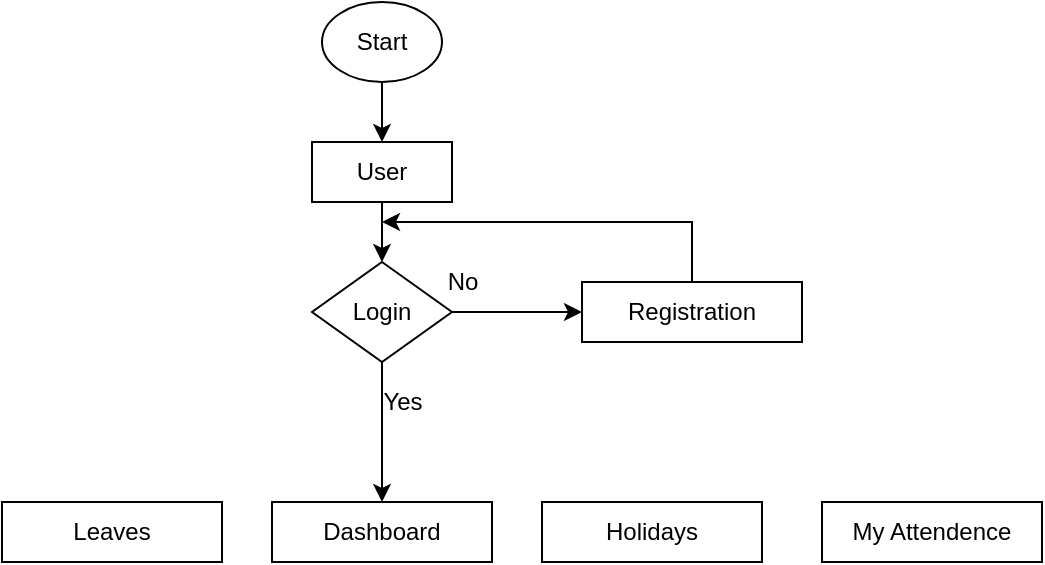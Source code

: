 <mxfile version="20.5.3" type="device"><diagram id="4glj7xxCQlL6o99zElNL" name="Page-1"><mxGraphModel dx="1038" dy="579" grid="1" gridSize="10" guides="1" tooltips="1" connect="1" arrows="1" fold="1" page="1" pageScale="1" pageWidth="850" pageHeight="1100" math="0" shadow="0"><root><mxCell id="0"/><mxCell id="1" parent="0"/><mxCell id="hnDWfGxIe2rWtYwh1EBq-1" value="Start" style="ellipse;whiteSpace=wrap;html=1;" vertex="1" parent="1"><mxGeometry x="330" y="40" width="60" height="40" as="geometry"/></mxCell><mxCell id="hnDWfGxIe2rWtYwh1EBq-2" value="User" style="rounded=0;whiteSpace=wrap;html=1;" vertex="1" parent="1"><mxGeometry x="325" y="110" width="70" height="30" as="geometry"/></mxCell><mxCell id="hnDWfGxIe2rWtYwh1EBq-3" value="Login" style="rhombus;whiteSpace=wrap;html=1;" vertex="1" parent="1"><mxGeometry x="325" y="170" width="70" height="50" as="geometry"/></mxCell><mxCell id="hnDWfGxIe2rWtYwh1EBq-4" value="" style="endArrow=classic;html=1;rounded=0;exitX=0.5;exitY=1;exitDx=0;exitDy=0;entryX=0.5;entryY=0;entryDx=0;entryDy=0;" edge="1" parent="1" source="hnDWfGxIe2rWtYwh1EBq-1" target="hnDWfGxIe2rWtYwh1EBq-2"><mxGeometry width="50" height="50" relative="1" as="geometry"><mxPoint x="400" y="330" as="sourcePoint"/><mxPoint x="450" y="280" as="targetPoint"/></mxGeometry></mxCell><mxCell id="hnDWfGxIe2rWtYwh1EBq-5" value="" style="endArrow=classic;html=1;rounded=0;exitX=0.5;exitY=1;exitDx=0;exitDy=0;" edge="1" parent="1" source="hnDWfGxIe2rWtYwh1EBq-2"><mxGeometry width="50" height="50" relative="1" as="geometry"><mxPoint x="360" y="150" as="sourcePoint"/><mxPoint x="360" y="170" as="targetPoint"/></mxGeometry></mxCell><mxCell id="hnDWfGxIe2rWtYwh1EBq-6" value="Dashboard" style="rounded=0;whiteSpace=wrap;html=1;" vertex="1" parent="1"><mxGeometry x="305" y="290" width="110" height="30" as="geometry"/></mxCell><mxCell id="hnDWfGxIe2rWtYwh1EBq-7" value="" style="endArrow=classic;html=1;rounded=0;exitX=0.5;exitY=1;exitDx=0;exitDy=0;entryX=0.5;entryY=0;entryDx=0;entryDy=0;" edge="1" parent="1" source="hnDWfGxIe2rWtYwh1EBq-3" target="hnDWfGxIe2rWtYwh1EBq-6"><mxGeometry width="50" height="50" relative="1" as="geometry"><mxPoint x="400" y="330" as="sourcePoint"/><mxPoint x="450" y="280" as="targetPoint"/></mxGeometry></mxCell><mxCell id="hnDWfGxIe2rWtYwh1EBq-8" value="Yes" style="text;html=1;align=center;verticalAlign=middle;resizable=0;points=[];autosize=1;strokeColor=none;fillColor=none;" vertex="1" parent="1"><mxGeometry x="350" y="225" width="40" height="30" as="geometry"/></mxCell><mxCell id="hnDWfGxIe2rWtYwh1EBq-10" value="Registration" style="rounded=0;whiteSpace=wrap;html=1;" vertex="1" parent="1"><mxGeometry x="460" y="180" width="110" height="30" as="geometry"/></mxCell><mxCell id="hnDWfGxIe2rWtYwh1EBq-11" value="" style="endArrow=classic;html=1;rounded=0;exitX=1;exitY=0.5;exitDx=0;exitDy=0;entryX=0;entryY=0.5;entryDx=0;entryDy=0;" edge="1" parent="1" source="hnDWfGxIe2rWtYwh1EBq-3" target="hnDWfGxIe2rWtYwh1EBq-10"><mxGeometry width="50" height="50" relative="1" as="geometry"><mxPoint x="400" y="330" as="sourcePoint"/><mxPoint x="450" y="280" as="targetPoint"/></mxGeometry></mxCell><mxCell id="hnDWfGxIe2rWtYwh1EBq-12" value="" style="endArrow=classic;html=1;rounded=0;exitX=0.5;exitY=0;exitDx=0;exitDy=0;" edge="1" parent="1" source="hnDWfGxIe2rWtYwh1EBq-10"><mxGeometry width="50" height="50" relative="1" as="geometry"><mxPoint x="400" y="330" as="sourcePoint"/><mxPoint x="360" y="150" as="targetPoint"/><Array as="points"><mxPoint x="515" y="150"/></Array></mxGeometry></mxCell><mxCell id="hnDWfGxIe2rWtYwh1EBq-13" value="No" style="text;html=1;align=center;verticalAlign=middle;resizable=0;points=[];autosize=1;strokeColor=none;fillColor=none;" vertex="1" parent="1"><mxGeometry x="380" y="165" width="40" height="30" as="geometry"/></mxCell><mxCell id="hnDWfGxIe2rWtYwh1EBq-14" value="Leaves" style="rounded=0;whiteSpace=wrap;html=1;" vertex="1" parent="1"><mxGeometry x="170" y="290" width="110" height="30" as="geometry"/></mxCell><mxCell id="hnDWfGxIe2rWtYwh1EBq-15" value="Holidays" style="rounded=0;whiteSpace=wrap;html=1;" vertex="1" parent="1"><mxGeometry x="440" y="290" width="110" height="30" as="geometry"/></mxCell><mxCell id="hnDWfGxIe2rWtYwh1EBq-16" value="My Attendence" style="rounded=0;whiteSpace=wrap;html=1;" vertex="1" parent="1"><mxGeometry x="580" y="290" width="110" height="30" as="geometry"/></mxCell></root></mxGraphModel></diagram></mxfile>